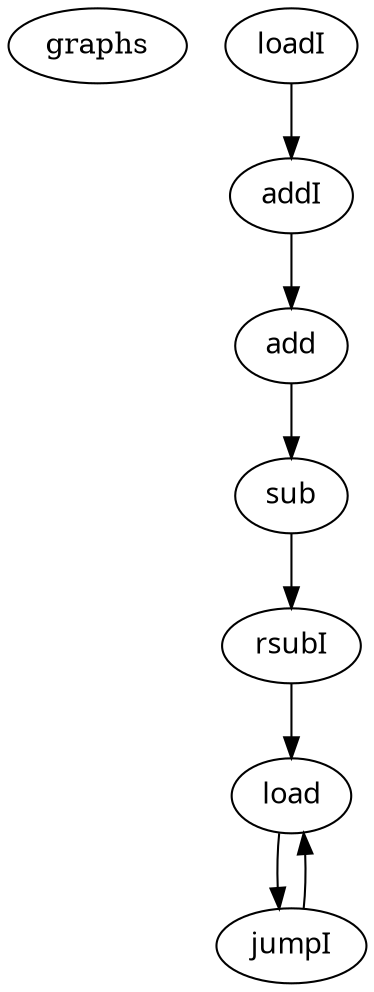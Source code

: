 digraph CFG {
graphs [rankdir = "LR"];
0 [label="loadI", fontname="Tahoma"]
0->1
 
1 [label="addI", fontname="Tahoma"]
1->2
 
2 [label="add", fontname="Tahoma"]
2->3
 
3 [label="sub", fontname="Tahoma"]
3->4
 
4 [label="rsubI", fontname="Tahoma"]
4->5
 
5 [label="load", fontname="Tahoma"]
5->6
 
6 [label="jumpI", fontname="Tahoma"]
6->5
 
}
